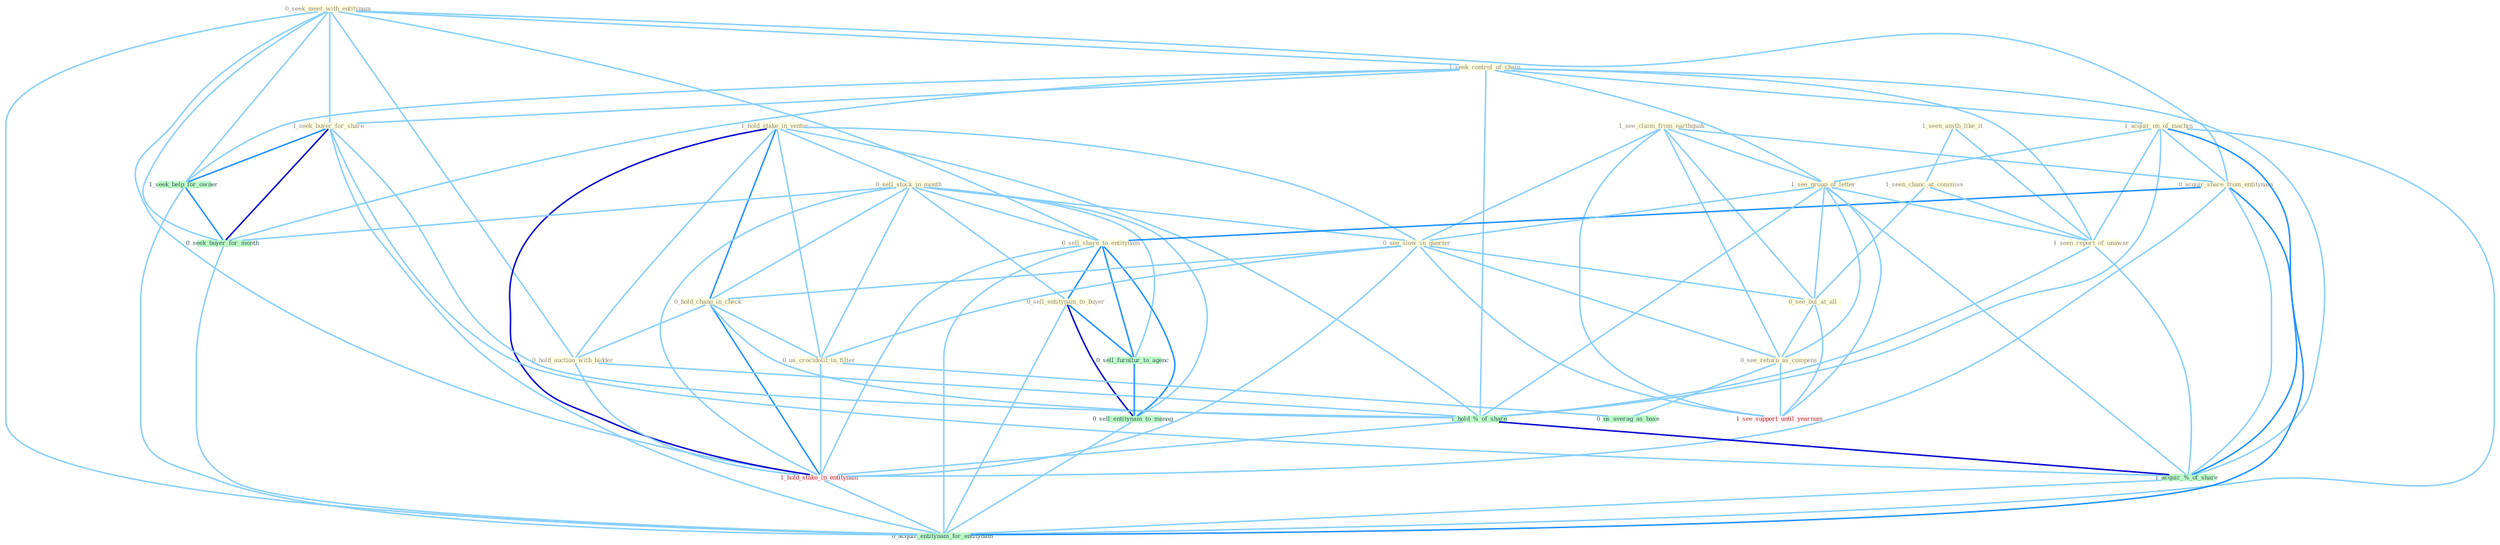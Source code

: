 Graph G{ 
    node
    [shape=polygon,style=filled,width=.5,height=.06,color="#BDFCC9",fixedsize=true,fontsize=4,
    fontcolor="#2f4f4f"];
    {node
    [color="#ffffe0", fontcolor="#8b7d6b"] "0_seek_meet_with_entitynam " "1_seek_control_of_chain " "1_hold_stake_in_ventur " "1_acquir_on_of_machin " "0_sell_stock_in_month " "1_seen_anyth_like_it " "1_see_claim_from_earthquak " "0_acquir_share_from_entitynam " "0_sell_share_to_entitynam " "1_seen_chanc_at_commiss " "1_see_group_of_letter " "0_see_slow_in_quarter " "0_hold_chang_in_check " "0_sell_entitynam_to_buyer " "0_see_bui_at_all " "1_seen_report_of_unawar " "0_hold_auction_with_bidder " "1_seek_buyer_for_share " "0_see_return_as_compens " "0_us_crocidolit_in_filter "}
{node [color="#fff0f5", fontcolor="#b22222"] "1_hold_stake_in_entitynam " "1_see_support_until_yearnum "}
edge [color="#B0E2FF"];

	"0_seek_meet_with_entitynam " -- "1_seek_control_of_chain " [w="1", color="#87cefa" ];
	"0_seek_meet_with_entitynam " -- "0_acquir_share_from_entitynam " [w="1", color="#87cefa" ];
	"0_seek_meet_with_entitynam " -- "0_sell_share_to_entitynam " [w="1", color="#87cefa" ];
	"0_seek_meet_with_entitynam " -- "0_hold_auction_with_bidder " [w="1", color="#87cefa" ];
	"0_seek_meet_with_entitynam " -- "1_seek_buyer_for_share " [w="1", color="#87cefa" ];
	"0_seek_meet_with_entitynam " -- "1_hold_stake_in_entitynam " [w="1", color="#87cefa" ];
	"0_seek_meet_with_entitynam " -- "1_seek_help_for_owner " [w="1", color="#87cefa" ];
	"0_seek_meet_with_entitynam " -- "0_seek_buyer_for_month " [w="1", color="#87cefa" ];
	"0_seek_meet_with_entitynam " -- "0_acquir_entitynam_for_entitynam " [w="1", color="#87cefa" ];
	"1_seek_control_of_chain " -- "1_acquir_on_of_machin " [w="1", color="#87cefa" ];
	"1_seek_control_of_chain " -- "1_see_group_of_letter " [w="1", color="#87cefa" ];
	"1_seek_control_of_chain " -- "1_seen_report_of_unawar " [w="1", color="#87cefa" ];
	"1_seek_control_of_chain " -- "1_seek_buyer_for_share " [w="1", color="#87cefa" ];
	"1_seek_control_of_chain " -- "1_hold_%_of_share " [w="1", color="#87cefa" ];
	"1_seek_control_of_chain " -- "1_seek_help_for_owner " [w="1", color="#87cefa" ];
	"1_seek_control_of_chain " -- "0_seek_buyer_for_month " [w="1", color="#87cefa" ];
	"1_seek_control_of_chain " -- "1_acquir_%_of_share " [w="1", color="#87cefa" ];
	"1_hold_stake_in_ventur " -- "0_sell_stock_in_month " [w="1", color="#87cefa" ];
	"1_hold_stake_in_ventur " -- "0_see_slow_in_quarter " [w="1", color="#87cefa" ];
	"1_hold_stake_in_ventur " -- "0_hold_chang_in_check " [w="2", color="#1e90ff" , len=0.8];
	"1_hold_stake_in_ventur " -- "0_hold_auction_with_bidder " [w="1", color="#87cefa" ];
	"1_hold_stake_in_ventur " -- "0_us_crocidolit_in_filter " [w="1", color="#87cefa" ];
	"1_hold_stake_in_ventur " -- "1_hold_%_of_share " [w="1", color="#87cefa" ];
	"1_hold_stake_in_ventur " -- "1_hold_stake_in_entitynam " [w="3", color="#0000cd" , len=0.6];
	"1_acquir_on_of_machin " -- "0_acquir_share_from_entitynam " [w="1", color="#87cefa" ];
	"1_acquir_on_of_machin " -- "1_see_group_of_letter " [w="1", color="#87cefa" ];
	"1_acquir_on_of_machin " -- "1_seen_report_of_unawar " [w="1", color="#87cefa" ];
	"1_acquir_on_of_machin " -- "1_hold_%_of_share " [w="1", color="#87cefa" ];
	"1_acquir_on_of_machin " -- "1_acquir_%_of_share " [w="2", color="#1e90ff" , len=0.8];
	"1_acquir_on_of_machin " -- "0_acquir_entitynam_for_entitynam " [w="1", color="#87cefa" ];
	"0_sell_stock_in_month " -- "0_sell_share_to_entitynam " [w="1", color="#87cefa" ];
	"0_sell_stock_in_month " -- "0_see_slow_in_quarter " [w="1", color="#87cefa" ];
	"0_sell_stock_in_month " -- "0_hold_chang_in_check " [w="1", color="#87cefa" ];
	"0_sell_stock_in_month " -- "0_sell_entitynam_to_buyer " [w="1", color="#87cefa" ];
	"0_sell_stock_in_month " -- "0_us_crocidolit_in_filter " [w="1", color="#87cefa" ];
	"0_sell_stock_in_month " -- "1_hold_stake_in_entitynam " [w="1", color="#87cefa" ];
	"0_sell_stock_in_month " -- "0_seek_buyer_for_month " [w="1", color="#87cefa" ];
	"0_sell_stock_in_month " -- "0_sell_furnitur_to_agenc " [w="1", color="#87cefa" ];
	"0_sell_stock_in_month " -- "0_sell_entitynam_to_manag " [w="1", color="#87cefa" ];
	"1_seen_anyth_like_it " -- "1_seen_chanc_at_commiss " [w="1", color="#87cefa" ];
	"1_seen_anyth_like_it " -- "1_seen_report_of_unawar " [w="1", color="#87cefa" ];
	"1_see_claim_from_earthquak " -- "0_acquir_share_from_entitynam " [w="1", color="#87cefa" ];
	"1_see_claim_from_earthquak " -- "1_see_group_of_letter " [w="1", color="#87cefa" ];
	"1_see_claim_from_earthquak " -- "0_see_slow_in_quarter " [w="1", color="#87cefa" ];
	"1_see_claim_from_earthquak " -- "0_see_bui_at_all " [w="1", color="#87cefa" ];
	"1_see_claim_from_earthquak " -- "0_see_return_as_compens " [w="1", color="#87cefa" ];
	"1_see_claim_from_earthquak " -- "1_see_support_until_yearnum " [w="1", color="#87cefa" ];
	"0_acquir_share_from_entitynam " -- "0_sell_share_to_entitynam " [w="2", color="#1e90ff" , len=0.8];
	"0_acquir_share_from_entitynam " -- "1_hold_stake_in_entitynam " [w="1", color="#87cefa" ];
	"0_acquir_share_from_entitynam " -- "1_acquir_%_of_share " [w="1", color="#87cefa" ];
	"0_acquir_share_from_entitynam " -- "0_acquir_entitynam_for_entitynam " [w="2", color="#1e90ff" , len=0.8];
	"0_sell_share_to_entitynam " -- "0_sell_entitynam_to_buyer " [w="2", color="#1e90ff" , len=0.8];
	"0_sell_share_to_entitynam " -- "1_hold_stake_in_entitynam " [w="1", color="#87cefa" ];
	"0_sell_share_to_entitynam " -- "0_sell_furnitur_to_agenc " [w="2", color="#1e90ff" , len=0.8];
	"0_sell_share_to_entitynam " -- "0_sell_entitynam_to_manag " [w="2", color="#1e90ff" , len=0.8];
	"0_sell_share_to_entitynam " -- "0_acquir_entitynam_for_entitynam " [w="1", color="#87cefa" ];
	"1_seen_chanc_at_commiss " -- "0_see_bui_at_all " [w="1", color="#87cefa" ];
	"1_seen_chanc_at_commiss " -- "1_seen_report_of_unawar " [w="1", color="#87cefa" ];
	"1_see_group_of_letter " -- "0_see_slow_in_quarter " [w="1", color="#87cefa" ];
	"1_see_group_of_letter " -- "0_see_bui_at_all " [w="1", color="#87cefa" ];
	"1_see_group_of_letter " -- "1_seen_report_of_unawar " [w="1", color="#87cefa" ];
	"1_see_group_of_letter " -- "0_see_return_as_compens " [w="1", color="#87cefa" ];
	"1_see_group_of_letter " -- "1_hold_%_of_share " [w="1", color="#87cefa" ];
	"1_see_group_of_letter " -- "1_acquir_%_of_share " [w="1", color="#87cefa" ];
	"1_see_group_of_letter " -- "1_see_support_until_yearnum " [w="1", color="#87cefa" ];
	"0_see_slow_in_quarter " -- "0_hold_chang_in_check " [w="1", color="#87cefa" ];
	"0_see_slow_in_quarter " -- "0_see_bui_at_all " [w="1", color="#87cefa" ];
	"0_see_slow_in_quarter " -- "0_see_return_as_compens " [w="1", color="#87cefa" ];
	"0_see_slow_in_quarter " -- "0_us_crocidolit_in_filter " [w="1", color="#87cefa" ];
	"0_see_slow_in_quarter " -- "1_hold_stake_in_entitynam " [w="1", color="#87cefa" ];
	"0_see_slow_in_quarter " -- "1_see_support_until_yearnum " [w="1", color="#87cefa" ];
	"0_hold_chang_in_check " -- "0_hold_auction_with_bidder " [w="1", color="#87cefa" ];
	"0_hold_chang_in_check " -- "0_us_crocidolit_in_filter " [w="1", color="#87cefa" ];
	"0_hold_chang_in_check " -- "1_hold_%_of_share " [w="1", color="#87cefa" ];
	"0_hold_chang_in_check " -- "1_hold_stake_in_entitynam " [w="2", color="#1e90ff" , len=0.8];
	"0_sell_entitynam_to_buyer " -- "0_sell_furnitur_to_agenc " [w="2", color="#1e90ff" , len=0.8];
	"0_sell_entitynam_to_buyer " -- "0_sell_entitynam_to_manag " [w="3", color="#0000cd" , len=0.6];
	"0_sell_entitynam_to_buyer " -- "0_acquir_entitynam_for_entitynam " [w="1", color="#87cefa" ];
	"0_see_bui_at_all " -- "0_see_return_as_compens " [w="1", color="#87cefa" ];
	"0_see_bui_at_all " -- "1_see_support_until_yearnum " [w="1", color="#87cefa" ];
	"1_seen_report_of_unawar " -- "1_hold_%_of_share " [w="1", color="#87cefa" ];
	"1_seen_report_of_unawar " -- "1_acquir_%_of_share " [w="1", color="#87cefa" ];
	"0_hold_auction_with_bidder " -- "1_hold_%_of_share " [w="1", color="#87cefa" ];
	"0_hold_auction_with_bidder " -- "1_hold_stake_in_entitynam " [w="1", color="#87cefa" ];
	"1_seek_buyer_for_share " -- "1_hold_%_of_share " [w="1", color="#87cefa" ];
	"1_seek_buyer_for_share " -- "1_seek_help_for_owner " [w="2", color="#1e90ff" , len=0.8];
	"1_seek_buyer_for_share " -- "0_seek_buyer_for_month " [w="3", color="#0000cd" , len=0.6];
	"1_seek_buyer_for_share " -- "1_acquir_%_of_share " [w="1", color="#87cefa" ];
	"1_seek_buyer_for_share " -- "0_acquir_entitynam_for_entitynam " [w="1", color="#87cefa" ];
	"0_see_return_as_compens " -- "1_see_support_until_yearnum " [w="1", color="#87cefa" ];
	"0_see_return_as_compens " -- "0_us_averag_as_base " [w="1", color="#87cefa" ];
	"0_us_crocidolit_in_filter " -- "1_hold_stake_in_entitynam " [w="1", color="#87cefa" ];
	"0_us_crocidolit_in_filter " -- "0_us_averag_as_base " [w="1", color="#87cefa" ];
	"1_hold_%_of_share " -- "1_hold_stake_in_entitynam " [w="1", color="#87cefa" ];
	"1_hold_%_of_share " -- "1_acquir_%_of_share " [w="3", color="#0000cd" , len=0.6];
	"1_hold_stake_in_entitynam " -- "0_acquir_entitynam_for_entitynam " [w="1", color="#87cefa" ];
	"1_seek_help_for_owner " -- "0_seek_buyer_for_month " [w="2", color="#1e90ff" , len=0.8];
	"1_seek_help_for_owner " -- "0_acquir_entitynam_for_entitynam " [w="1", color="#87cefa" ];
	"0_seek_buyer_for_month " -- "0_acquir_entitynam_for_entitynam " [w="1", color="#87cefa" ];
	"1_acquir_%_of_share " -- "0_acquir_entitynam_for_entitynam " [w="1", color="#87cefa" ];
	"0_sell_furnitur_to_agenc " -- "0_sell_entitynam_to_manag " [w="2", color="#1e90ff" , len=0.8];
	"0_sell_entitynam_to_manag " -- "0_acquir_entitynam_for_entitynam " [w="1", color="#87cefa" ];
}